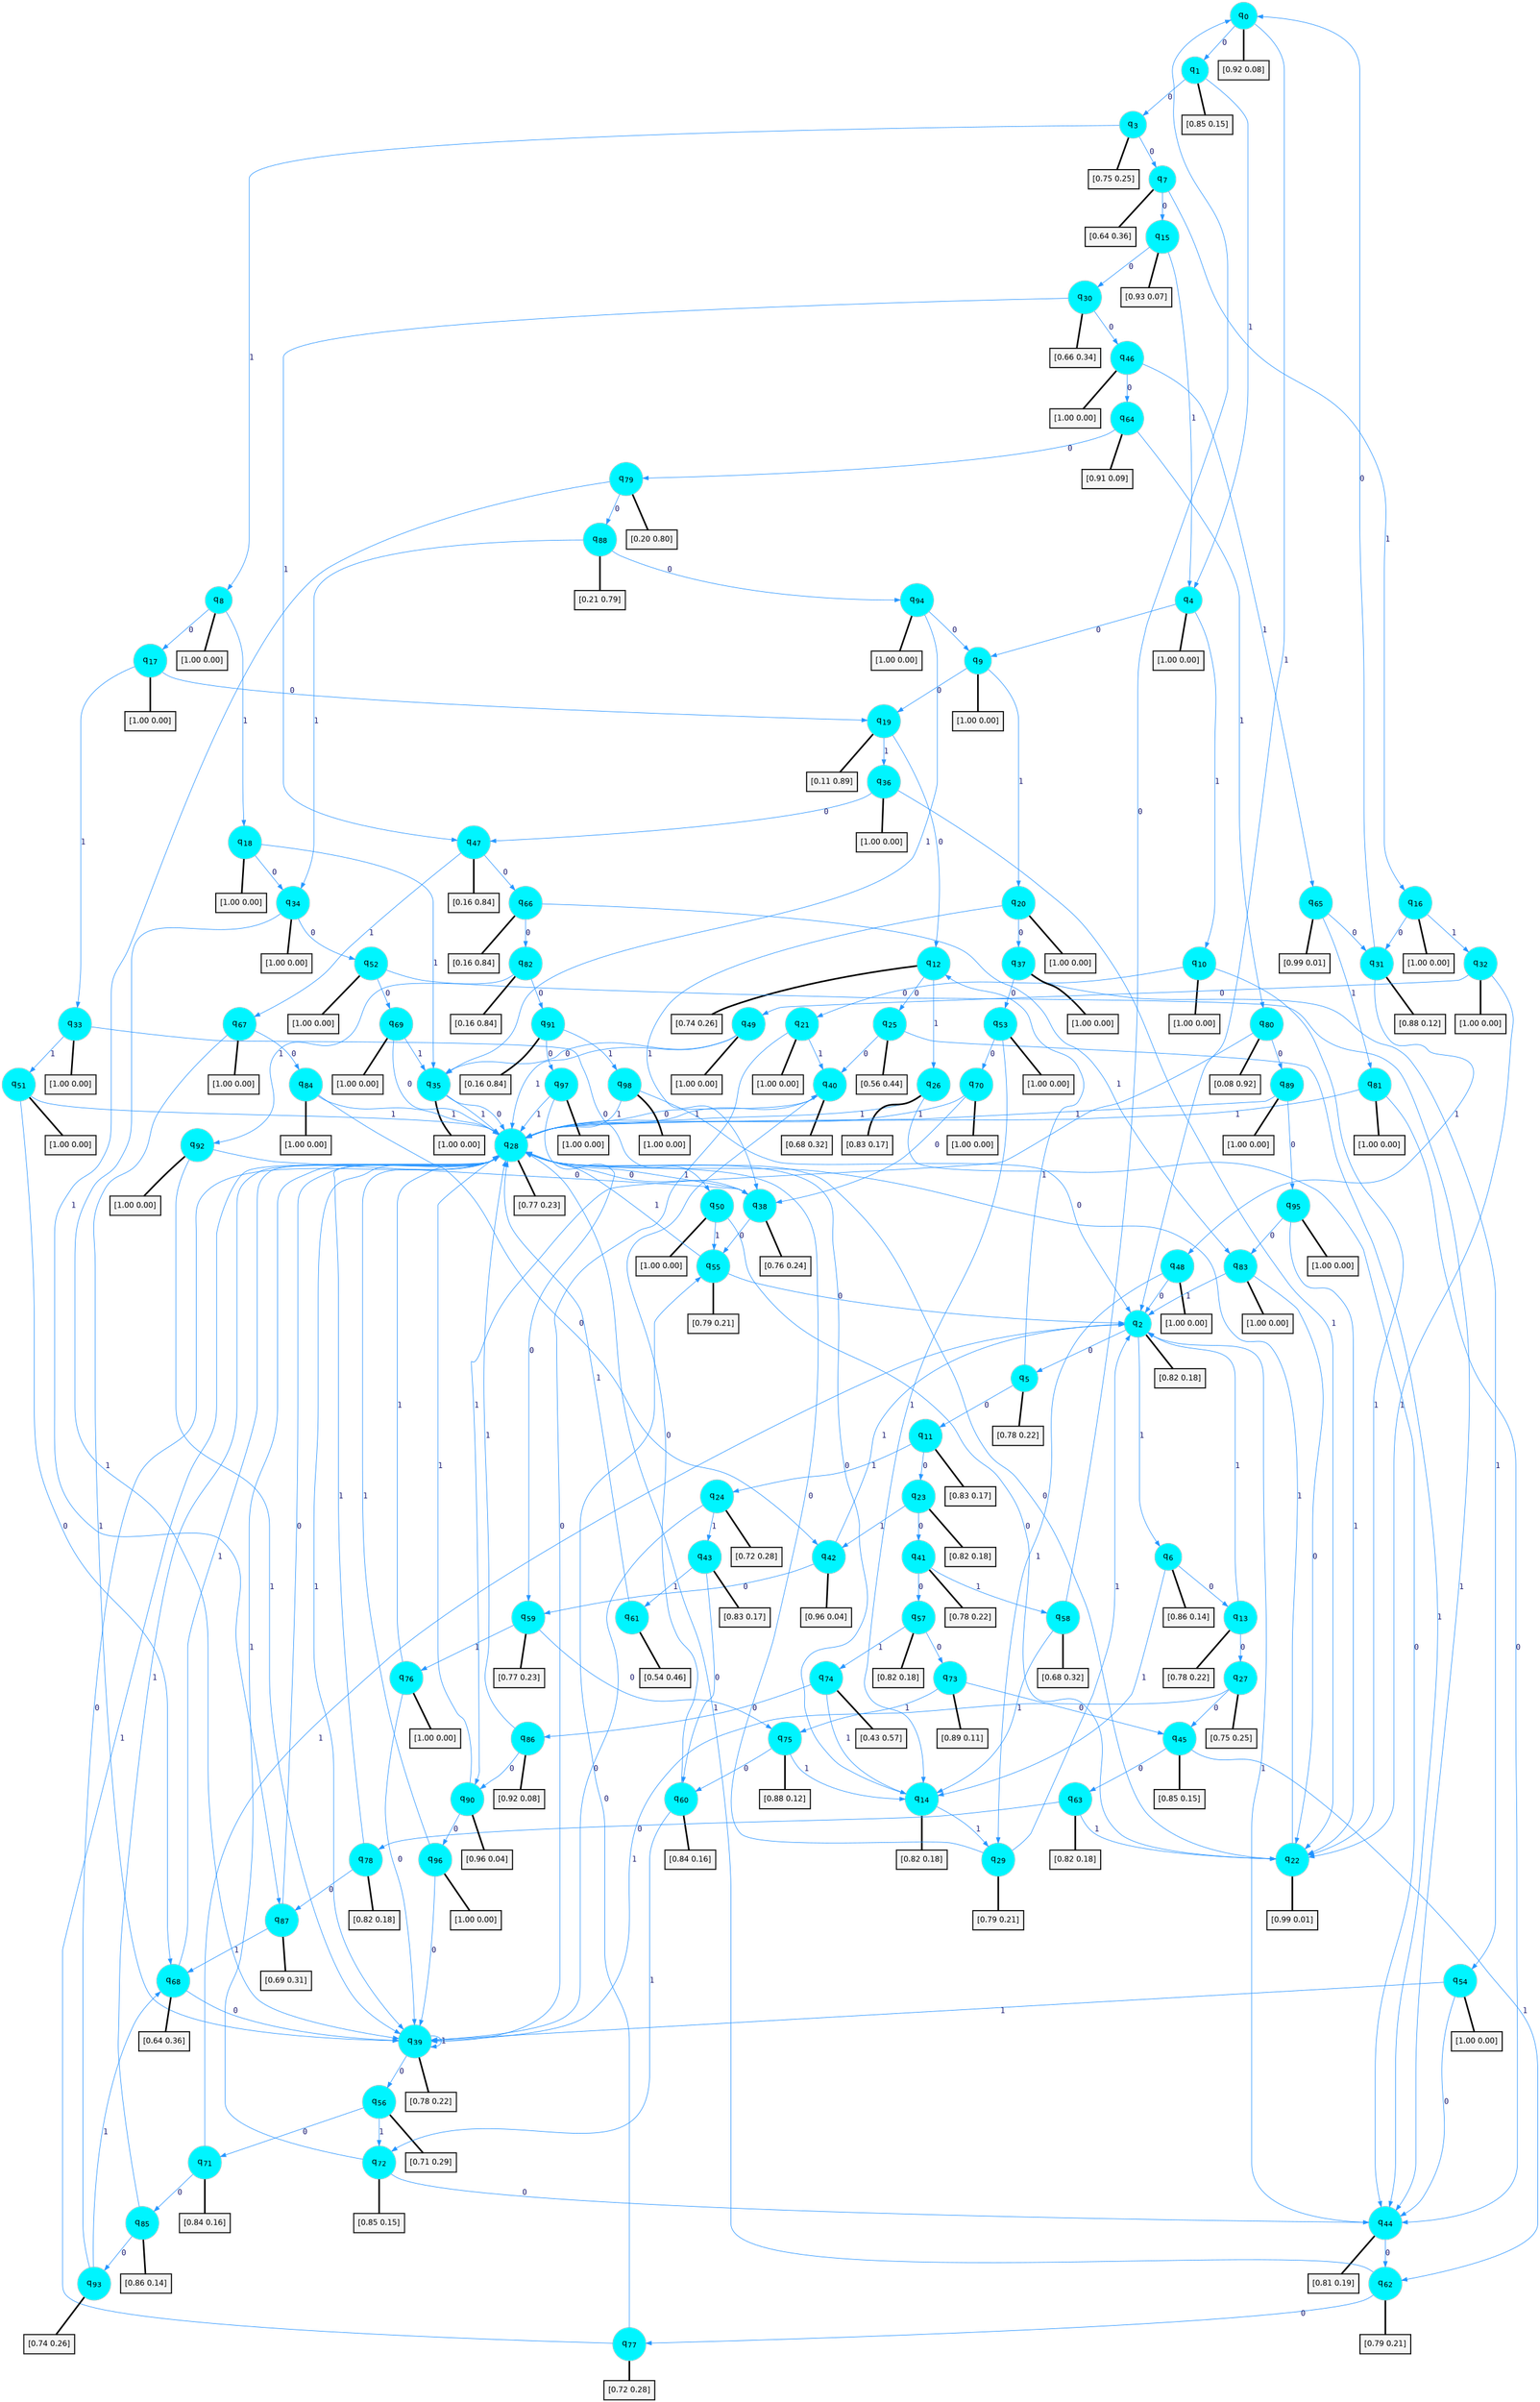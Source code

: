 digraph G {
graph [
bgcolor=transparent, dpi=300, rankdir=TD, size="40,25"];
node [
color=gray, fillcolor=turquoise1, fontcolor=black, fontname=Helvetica, fontsize=16, fontweight=bold, shape=circle, style=filled];
edge [
arrowsize=1, color=dodgerblue1, fontcolor=midnightblue, fontname=courier, fontweight=bold, penwidth=1, style=solid, weight=20];
0[label=<q<SUB>0</SUB>>];
1[label=<q<SUB>1</SUB>>];
2[label=<q<SUB>2</SUB>>];
3[label=<q<SUB>3</SUB>>];
4[label=<q<SUB>4</SUB>>];
5[label=<q<SUB>5</SUB>>];
6[label=<q<SUB>6</SUB>>];
7[label=<q<SUB>7</SUB>>];
8[label=<q<SUB>8</SUB>>];
9[label=<q<SUB>9</SUB>>];
10[label=<q<SUB>10</SUB>>];
11[label=<q<SUB>11</SUB>>];
12[label=<q<SUB>12</SUB>>];
13[label=<q<SUB>13</SUB>>];
14[label=<q<SUB>14</SUB>>];
15[label=<q<SUB>15</SUB>>];
16[label=<q<SUB>16</SUB>>];
17[label=<q<SUB>17</SUB>>];
18[label=<q<SUB>18</SUB>>];
19[label=<q<SUB>19</SUB>>];
20[label=<q<SUB>20</SUB>>];
21[label=<q<SUB>21</SUB>>];
22[label=<q<SUB>22</SUB>>];
23[label=<q<SUB>23</SUB>>];
24[label=<q<SUB>24</SUB>>];
25[label=<q<SUB>25</SUB>>];
26[label=<q<SUB>26</SUB>>];
27[label=<q<SUB>27</SUB>>];
28[label=<q<SUB>28</SUB>>];
29[label=<q<SUB>29</SUB>>];
30[label=<q<SUB>30</SUB>>];
31[label=<q<SUB>31</SUB>>];
32[label=<q<SUB>32</SUB>>];
33[label=<q<SUB>33</SUB>>];
34[label=<q<SUB>34</SUB>>];
35[label=<q<SUB>35</SUB>>];
36[label=<q<SUB>36</SUB>>];
37[label=<q<SUB>37</SUB>>];
38[label=<q<SUB>38</SUB>>];
39[label=<q<SUB>39</SUB>>];
40[label=<q<SUB>40</SUB>>];
41[label=<q<SUB>41</SUB>>];
42[label=<q<SUB>42</SUB>>];
43[label=<q<SUB>43</SUB>>];
44[label=<q<SUB>44</SUB>>];
45[label=<q<SUB>45</SUB>>];
46[label=<q<SUB>46</SUB>>];
47[label=<q<SUB>47</SUB>>];
48[label=<q<SUB>48</SUB>>];
49[label=<q<SUB>49</SUB>>];
50[label=<q<SUB>50</SUB>>];
51[label=<q<SUB>51</SUB>>];
52[label=<q<SUB>52</SUB>>];
53[label=<q<SUB>53</SUB>>];
54[label=<q<SUB>54</SUB>>];
55[label=<q<SUB>55</SUB>>];
56[label=<q<SUB>56</SUB>>];
57[label=<q<SUB>57</SUB>>];
58[label=<q<SUB>58</SUB>>];
59[label=<q<SUB>59</SUB>>];
60[label=<q<SUB>60</SUB>>];
61[label=<q<SUB>61</SUB>>];
62[label=<q<SUB>62</SUB>>];
63[label=<q<SUB>63</SUB>>];
64[label=<q<SUB>64</SUB>>];
65[label=<q<SUB>65</SUB>>];
66[label=<q<SUB>66</SUB>>];
67[label=<q<SUB>67</SUB>>];
68[label=<q<SUB>68</SUB>>];
69[label=<q<SUB>69</SUB>>];
70[label=<q<SUB>70</SUB>>];
71[label=<q<SUB>71</SUB>>];
72[label=<q<SUB>72</SUB>>];
73[label=<q<SUB>73</SUB>>];
74[label=<q<SUB>74</SUB>>];
75[label=<q<SUB>75</SUB>>];
76[label=<q<SUB>76</SUB>>];
77[label=<q<SUB>77</SUB>>];
78[label=<q<SUB>78</SUB>>];
79[label=<q<SUB>79</SUB>>];
80[label=<q<SUB>80</SUB>>];
81[label=<q<SUB>81</SUB>>];
82[label=<q<SUB>82</SUB>>];
83[label=<q<SUB>83</SUB>>];
84[label=<q<SUB>84</SUB>>];
85[label=<q<SUB>85</SUB>>];
86[label=<q<SUB>86</SUB>>];
87[label=<q<SUB>87</SUB>>];
88[label=<q<SUB>88</SUB>>];
89[label=<q<SUB>89</SUB>>];
90[label=<q<SUB>90</SUB>>];
91[label=<q<SUB>91</SUB>>];
92[label=<q<SUB>92</SUB>>];
93[label=<q<SUB>93</SUB>>];
94[label=<q<SUB>94</SUB>>];
95[label=<q<SUB>95</SUB>>];
96[label=<q<SUB>96</SUB>>];
97[label=<q<SUB>97</SUB>>];
98[label=<q<SUB>98</SUB>>];
99[label="[0.92 0.08]", shape=box,fontcolor=black, fontname=Helvetica, fontsize=14, penwidth=2, fillcolor=whitesmoke,color=black];
100[label="[0.85 0.15]", shape=box,fontcolor=black, fontname=Helvetica, fontsize=14, penwidth=2, fillcolor=whitesmoke,color=black];
101[label="[0.82 0.18]", shape=box,fontcolor=black, fontname=Helvetica, fontsize=14, penwidth=2, fillcolor=whitesmoke,color=black];
102[label="[0.75 0.25]", shape=box,fontcolor=black, fontname=Helvetica, fontsize=14, penwidth=2, fillcolor=whitesmoke,color=black];
103[label="[1.00 0.00]", shape=box,fontcolor=black, fontname=Helvetica, fontsize=14, penwidth=2, fillcolor=whitesmoke,color=black];
104[label="[0.78 0.22]", shape=box,fontcolor=black, fontname=Helvetica, fontsize=14, penwidth=2, fillcolor=whitesmoke,color=black];
105[label="[0.86 0.14]", shape=box,fontcolor=black, fontname=Helvetica, fontsize=14, penwidth=2, fillcolor=whitesmoke,color=black];
106[label="[0.64 0.36]", shape=box,fontcolor=black, fontname=Helvetica, fontsize=14, penwidth=2, fillcolor=whitesmoke,color=black];
107[label="[1.00 0.00]", shape=box,fontcolor=black, fontname=Helvetica, fontsize=14, penwidth=2, fillcolor=whitesmoke,color=black];
108[label="[1.00 0.00]", shape=box,fontcolor=black, fontname=Helvetica, fontsize=14, penwidth=2, fillcolor=whitesmoke,color=black];
109[label="[1.00 0.00]", shape=box,fontcolor=black, fontname=Helvetica, fontsize=14, penwidth=2, fillcolor=whitesmoke,color=black];
110[label="[0.83 0.17]", shape=box,fontcolor=black, fontname=Helvetica, fontsize=14, penwidth=2, fillcolor=whitesmoke,color=black];
111[label="[0.74 0.26]", shape=box,fontcolor=black, fontname=Helvetica, fontsize=14, penwidth=2, fillcolor=whitesmoke,color=black];
112[label="[0.78 0.22]", shape=box,fontcolor=black, fontname=Helvetica, fontsize=14, penwidth=2, fillcolor=whitesmoke,color=black];
113[label="[0.82 0.18]", shape=box,fontcolor=black, fontname=Helvetica, fontsize=14, penwidth=2, fillcolor=whitesmoke,color=black];
114[label="[0.93 0.07]", shape=box,fontcolor=black, fontname=Helvetica, fontsize=14, penwidth=2, fillcolor=whitesmoke,color=black];
115[label="[1.00 0.00]", shape=box,fontcolor=black, fontname=Helvetica, fontsize=14, penwidth=2, fillcolor=whitesmoke,color=black];
116[label="[1.00 0.00]", shape=box,fontcolor=black, fontname=Helvetica, fontsize=14, penwidth=2, fillcolor=whitesmoke,color=black];
117[label="[1.00 0.00]", shape=box,fontcolor=black, fontname=Helvetica, fontsize=14, penwidth=2, fillcolor=whitesmoke,color=black];
118[label="[0.11 0.89]", shape=box,fontcolor=black, fontname=Helvetica, fontsize=14, penwidth=2, fillcolor=whitesmoke,color=black];
119[label="[1.00 0.00]", shape=box,fontcolor=black, fontname=Helvetica, fontsize=14, penwidth=2, fillcolor=whitesmoke,color=black];
120[label="[1.00 0.00]", shape=box,fontcolor=black, fontname=Helvetica, fontsize=14, penwidth=2, fillcolor=whitesmoke,color=black];
121[label="[0.99 0.01]", shape=box,fontcolor=black, fontname=Helvetica, fontsize=14, penwidth=2, fillcolor=whitesmoke,color=black];
122[label="[0.82 0.18]", shape=box,fontcolor=black, fontname=Helvetica, fontsize=14, penwidth=2, fillcolor=whitesmoke,color=black];
123[label="[0.72 0.28]", shape=box,fontcolor=black, fontname=Helvetica, fontsize=14, penwidth=2, fillcolor=whitesmoke,color=black];
124[label="[0.56 0.44]", shape=box,fontcolor=black, fontname=Helvetica, fontsize=14, penwidth=2, fillcolor=whitesmoke,color=black];
125[label="[0.83 0.17]", shape=box,fontcolor=black, fontname=Helvetica, fontsize=14, penwidth=2, fillcolor=whitesmoke,color=black];
126[label="[0.75 0.25]", shape=box,fontcolor=black, fontname=Helvetica, fontsize=14, penwidth=2, fillcolor=whitesmoke,color=black];
127[label="[0.77 0.23]", shape=box,fontcolor=black, fontname=Helvetica, fontsize=14, penwidth=2, fillcolor=whitesmoke,color=black];
128[label="[0.79 0.21]", shape=box,fontcolor=black, fontname=Helvetica, fontsize=14, penwidth=2, fillcolor=whitesmoke,color=black];
129[label="[0.66 0.34]", shape=box,fontcolor=black, fontname=Helvetica, fontsize=14, penwidth=2, fillcolor=whitesmoke,color=black];
130[label="[0.88 0.12]", shape=box,fontcolor=black, fontname=Helvetica, fontsize=14, penwidth=2, fillcolor=whitesmoke,color=black];
131[label="[1.00 0.00]", shape=box,fontcolor=black, fontname=Helvetica, fontsize=14, penwidth=2, fillcolor=whitesmoke,color=black];
132[label="[1.00 0.00]", shape=box,fontcolor=black, fontname=Helvetica, fontsize=14, penwidth=2, fillcolor=whitesmoke,color=black];
133[label="[1.00 0.00]", shape=box,fontcolor=black, fontname=Helvetica, fontsize=14, penwidth=2, fillcolor=whitesmoke,color=black];
134[label="[1.00 0.00]", shape=box,fontcolor=black, fontname=Helvetica, fontsize=14, penwidth=2, fillcolor=whitesmoke,color=black];
135[label="[1.00 0.00]", shape=box,fontcolor=black, fontname=Helvetica, fontsize=14, penwidth=2, fillcolor=whitesmoke,color=black];
136[label="[1.00 0.00]", shape=box,fontcolor=black, fontname=Helvetica, fontsize=14, penwidth=2, fillcolor=whitesmoke,color=black];
137[label="[0.76 0.24]", shape=box,fontcolor=black, fontname=Helvetica, fontsize=14, penwidth=2, fillcolor=whitesmoke,color=black];
138[label="[0.78 0.22]", shape=box,fontcolor=black, fontname=Helvetica, fontsize=14, penwidth=2, fillcolor=whitesmoke,color=black];
139[label="[0.68 0.32]", shape=box,fontcolor=black, fontname=Helvetica, fontsize=14, penwidth=2, fillcolor=whitesmoke,color=black];
140[label="[0.78 0.22]", shape=box,fontcolor=black, fontname=Helvetica, fontsize=14, penwidth=2, fillcolor=whitesmoke,color=black];
141[label="[0.96 0.04]", shape=box,fontcolor=black, fontname=Helvetica, fontsize=14, penwidth=2, fillcolor=whitesmoke,color=black];
142[label="[0.83 0.17]", shape=box,fontcolor=black, fontname=Helvetica, fontsize=14, penwidth=2, fillcolor=whitesmoke,color=black];
143[label="[0.81 0.19]", shape=box,fontcolor=black, fontname=Helvetica, fontsize=14, penwidth=2, fillcolor=whitesmoke,color=black];
144[label="[0.85 0.15]", shape=box,fontcolor=black, fontname=Helvetica, fontsize=14, penwidth=2, fillcolor=whitesmoke,color=black];
145[label="[1.00 0.00]", shape=box,fontcolor=black, fontname=Helvetica, fontsize=14, penwidth=2, fillcolor=whitesmoke,color=black];
146[label="[0.16 0.84]", shape=box,fontcolor=black, fontname=Helvetica, fontsize=14, penwidth=2, fillcolor=whitesmoke,color=black];
147[label="[1.00 0.00]", shape=box,fontcolor=black, fontname=Helvetica, fontsize=14, penwidth=2, fillcolor=whitesmoke,color=black];
148[label="[1.00 0.00]", shape=box,fontcolor=black, fontname=Helvetica, fontsize=14, penwidth=2, fillcolor=whitesmoke,color=black];
149[label="[1.00 0.00]", shape=box,fontcolor=black, fontname=Helvetica, fontsize=14, penwidth=2, fillcolor=whitesmoke,color=black];
150[label="[1.00 0.00]", shape=box,fontcolor=black, fontname=Helvetica, fontsize=14, penwidth=2, fillcolor=whitesmoke,color=black];
151[label="[1.00 0.00]", shape=box,fontcolor=black, fontname=Helvetica, fontsize=14, penwidth=2, fillcolor=whitesmoke,color=black];
152[label="[1.00 0.00]", shape=box,fontcolor=black, fontname=Helvetica, fontsize=14, penwidth=2, fillcolor=whitesmoke,color=black];
153[label="[1.00 0.00]", shape=box,fontcolor=black, fontname=Helvetica, fontsize=14, penwidth=2, fillcolor=whitesmoke,color=black];
154[label="[0.79 0.21]", shape=box,fontcolor=black, fontname=Helvetica, fontsize=14, penwidth=2, fillcolor=whitesmoke,color=black];
155[label="[0.71 0.29]", shape=box,fontcolor=black, fontname=Helvetica, fontsize=14, penwidth=2, fillcolor=whitesmoke,color=black];
156[label="[0.82 0.18]", shape=box,fontcolor=black, fontname=Helvetica, fontsize=14, penwidth=2, fillcolor=whitesmoke,color=black];
157[label="[0.68 0.32]", shape=box,fontcolor=black, fontname=Helvetica, fontsize=14, penwidth=2, fillcolor=whitesmoke,color=black];
158[label="[0.77 0.23]", shape=box,fontcolor=black, fontname=Helvetica, fontsize=14, penwidth=2, fillcolor=whitesmoke,color=black];
159[label="[0.84 0.16]", shape=box,fontcolor=black, fontname=Helvetica, fontsize=14, penwidth=2, fillcolor=whitesmoke,color=black];
160[label="[0.54 0.46]", shape=box,fontcolor=black, fontname=Helvetica, fontsize=14, penwidth=2, fillcolor=whitesmoke,color=black];
161[label="[0.79 0.21]", shape=box,fontcolor=black, fontname=Helvetica, fontsize=14, penwidth=2, fillcolor=whitesmoke,color=black];
162[label="[0.82 0.18]", shape=box,fontcolor=black, fontname=Helvetica, fontsize=14, penwidth=2, fillcolor=whitesmoke,color=black];
163[label="[0.91 0.09]", shape=box,fontcolor=black, fontname=Helvetica, fontsize=14, penwidth=2, fillcolor=whitesmoke,color=black];
164[label="[0.99 0.01]", shape=box,fontcolor=black, fontname=Helvetica, fontsize=14, penwidth=2, fillcolor=whitesmoke,color=black];
165[label="[0.16 0.84]", shape=box,fontcolor=black, fontname=Helvetica, fontsize=14, penwidth=2, fillcolor=whitesmoke,color=black];
166[label="[1.00 0.00]", shape=box,fontcolor=black, fontname=Helvetica, fontsize=14, penwidth=2, fillcolor=whitesmoke,color=black];
167[label="[0.64 0.36]", shape=box,fontcolor=black, fontname=Helvetica, fontsize=14, penwidth=2, fillcolor=whitesmoke,color=black];
168[label="[1.00 0.00]", shape=box,fontcolor=black, fontname=Helvetica, fontsize=14, penwidth=2, fillcolor=whitesmoke,color=black];
169[label="[1.00 0.00]", shape=box,fontcolor=black, fontname=Helvetica, fontsize=14, penwidth=2, fillcolor=whitesmoke,color=black];
170[label="[0.84 0.16]", shape=box,fontcolor=black, fontname=Helvetica, fontsize=14, penwidth=2, fillcolor=whitesmoke,color=black];
171[label="[0.85 0.15]", shape=box,fontcolor=black, fontname=Helvetica, fontsize=14, penwidth=2, fillcolor=whitesmoke,color=black];
172[label="[0.89 0.11]", shape=box,fontcolor=black, fontname=Helvetica, fontsize=14, penwidth=2, fillcolor=whitesmoke,color=black];
173[label="[0.43 0.57]", shape=box,fontcolor=black, fontname=Helvetica, fontsize=14, penwidth=2, fillcolor=whitesmoke,color=black];
174[label="[0.88 0.12]", shape=box,fontcolor=black, fontname=Helvetica, fontsize=14, penwidth=2, fillcolor=whitesmoke,color=black];
175[label="[1.00 0.00]", shape=box,fontcolor=black, fontname=Helvetica, fontsize=14, penwidth=2, fillcolor=whitesmoke,color=black];
176[label="[0.72 0.28]", shape=box,fontcolor=black, fontname=Helvetica, fontsize=14, penwidth=2, fillcolor=whitesmoke,color=black];
177[label="[0.82 0.18]", shape=box,fontcolor=black, fontname=Helvetica, fontsize=14, penwidth=2, fillcolor=whitesmoke,color=black];
178[label="[0.20 0.80]", shape=box,fontcolor=black, fontname=Helvetica, fontsize=14, penwidth=2, fillcolor=whitesmoke,color=black];
179[label="[0.08 0.92]", shape=box,fontcolor=black, fontname=Helvetica, fontsize=14, penwidth=2, fillcolor=whitesmoke,color=black];
180[label="[1.00 0.00]", shape=box,fontcolor=black, fontname=Helvetica, fontsize=14, penwidth=2, fillcolor=whitesmoke,color=black];
181[label="[0.16 0.84]", shape=box,fontcolor=black, fontname=Helvetica, fontsize=14, penwidth=2, fillcolor=whitesmoke,color=black];
182[label="[1.00 0.00]", shape=box,fontcolor=black, fontname=Helvetica, fontsize=14, penwidth=2, fillcolor=whitesmoke,color=black];
183[label="[1.00 0.00]", shape=box,fontcolor=black, fontname=Helvetica, fontsize=14, penwidth=2, fillcolor=whitesmoke,color=black];
184[label="[0.86 0.14]", shape=box,fontcolor=black, fontname=Helvetica, fontsize=14, penwidth=2, fillcolor=whitesmoke,color=black];
185[label="[0.92 0.08]", shape=box,fontcolor=black, fontname=Helvetica, fontsize=14, penwidth=2, fillcolor=whitesmoke,color=black];
186[label="[0.69 0.31]", shape=box,fontcolor=black, fontname=Helvetica, fontsize=14, penwidth=2, fillcolor=whitesmoke,color=black];
187[label="[0.21 0.79]", shape=box,fontcolor=black, fontname=Helvetica, fontsize=14, penwidth=2, fillcolor=whitesmoke,color=black];
188[label="[1.00 0.00]", shape=box,fontcolor=black, fontname=Helvetica, fontsize=14, penwidth=2, fillcolor=whitesmoke,color=black];
189[label="[0.96 0.04]", shape=box,fontcolor=black, fontname=Helvetica, fontsize=14, penwidth=2, fillcolor=whitesmoke,color=black];
190[label="[0.16 0.84]", shape=box,fontcolor=black, fontname=Helvetica, fontsize=14, penwidth=2, fillcolor=whitesmoke,color=black];
191[label="[1.00 0.00]", shape=box,fontcolor=black, fontname=Helvetica, fontsize=14, penwidth=2, fillcolor=whitesmoke,color=black];
192[label="[0.74 0.26]", shape=box,fontcolor=black, fontname=Helvetica, fontsize=14, penwidth=2, fillcolor=whitesmoke,color=black];
193[label="[1.00 0.00]", shape=box,fontcolor=black, fontname=Helvetica, fontsize=14, penwidth=2, fillcolor=whitesmoke,color=black];
194[label="[1.00 0.00]", shape=box,fontcolor=black, fontname=Helvetica, fontsize=14, penwidth=2, fillcolor=whitesmoke,color=black];
195[label="[1.00 0.00]", shape=box,fontcolor=black, fontname=Helvetica, fontsize=14, penwidth=2, fillcolor=whitesmoke,color=black];
196[label="[1.00 0.00]", shape=box,fontcolor=black, fontname=Helvetica, fontsize=14, penwidth=2, fillcolor=whitesmoke,color=black];
197[label="[1.00 0.00]", shape=box,fontcolor=black, fontname=Helvetica, fontsize=14, penwidth=2, fillcolor=whitesmoke,color=black];
0->1 [label=0];
0->2 [label=1];
0->99 [arrowhead=none, penwidth=3,color=black];
1->3 [label=0];
1->4 [label=1];
1->100 [arrowhead=none, penwidth=3,color=black];
2->5 [label=0];
2->6 [label=1];
2->101 [arrowhead=none, penwidth=3,color=black];
3->7 [label=0];
3->8 [label=1];
3->102 [arrowhead=none, penwidth=3,color=black];
4->9 [label=0];
4->10 [label=1];
4->103 [arrowhead=none, penwidth=3,color=black];
5->11 [label=0];
5->12 [label=1];
5->104 [arrowhead=none, penwidth=3,color=black];
6->13 [label=0];
6->14 [label=1];
6->105 [arrowhead=none, penwidth=3,color=black];
7->15 [label=0];
7->16 [label=1];
7->106 [arrowhead=none, penwidth=3,color=black];
8->17 [label=0];
8->18 [label=1];
8->107 [arrowhead=none, penwidth=3,color=black];
9->19 [label=0];
9->20 [label=1];
9->108 [arrowhead=none, penwidth=3,color=black];
10->21 [label=0];
10->22 [label=1];
10->109 [arrowhead=none, penwidth=3,color=black];
11->23 [label=0];
11->24 [label=1];
11->110 [arrowhead=none, penwidth=3,color=black];
12->25 [label=0];
12->26 [label=1];
12->111 [arrowhead=none, penwidth=3,color=black];
13->27 [label=0];
13->2 [label=1];
13->112 [arrowhead=none, penwidth=3,color=black];
14->28 [label=0];
14->29 [label=1];
14->113 [arrowhead=none, penwidth=3,color=black];
15->30 [label=0];
15->4 [label=1];
15->114 [arrowhead=none, penwidth=3,color=black];
16->31 [label=0];
16->32 [label=1];
16->115 [arrowhead=none, penwidth=3,color=black];
17->19 [label=0];
17->33 [label=1];
17->116 [arrowhead=none, penwidth=3,color=black];
18->34 [label=0];
18->35 [label=1];
18->117 [arrowhead=none, penwidth=3,color=black];
19->12 [label=0];
19->36 [label=1];
19->118 [arrowhead=none, penwidth=3,color=black];
20->37 [label=0];
20->38 [label=1];
20->119 [arrowhead=none, penwidth=3,color=black];
21->39 [label=0];
21->40 [label=1];
21->120 [arrowhead=none, penwidth=3,color=black];
22->28 [label=0];
22->28 [label=1];
22->121 [arrowhead=none, penwidth=3,color=black];
23->41 [label=0];
23->42 [label=1];
23->122 [arrowhead=none, penwidth=3,color=black];
24->39 [label=0];
24->43 [label=1];
24->123 [arrowhead=none, penwidth=3,color=black];
25->40 [label=0];
25->44 [label=1];
25->124 [arrowhead=none, penwidth=3,color=black];
26->44 [label=0];
26->28 [label=1];
26->125 [arrowhead=none, penwidth=3,color=black];
27->45 [label=0];
27->39 [label=1];
27->126 [arrowhead=none, penwidth=3,color=black];
28->38 [label=0];
28->39 [label=1];
28->127 [arrowhead=none, penwidth=3,color=black];
29->28 [label=0];
29->2 [label=1];
29->128 [arrowhead=none, penwidth=3,color=black];
30->46 [label=0];
30->47 [label=1];
30->129 [arrowhead=none, penwidth=3,color=black];
31->0 [label=0];
31->48 [label=1];
31->130 [arrowhead=none, penwidth=3,color=black];
32->49 [label=0];
32->22 [label=1];
32->131 [arrowhead=none, penwidth=3,color=black];
33->50 [label=0];
33->51 [label=1];
33->132 [arrowhead=none, penwidth=3,color=black];
34->52 [label=0];
34->39 [label=1];
34->133 [arrowhead=none, penwidth=3,color=black];
35->28 [label=0];
35->28 [label=1];
35->134 [arrowhead=none, penwidth=3,color=black];
36->47 [label=0];
36->22 [label=1];
36->135 [arrowhead=none, penwidth=3,color=black];
37->53 [label=0];
37->54 [label=1];
37->136 [arrowhead=none, penwidth=3,color=black];
38->55 [label=0];
38->28 [label=1];
38->137 [arrowhead=none, penwidth=3,color=black];
39->56 [label=0];
39->39 [label=1];
39->138 [arrowhead=none, penwidth=3,color=black];
40->28 [label=0];
40->28 [label=1];
40->139 [arrowhead=none, penwidth=3,color=black];
41->57 [label=0];
41->58 [label=1];
41->140 [arrowhead=none, penwidth=3,color=black];
42->59 [label=0];
42->2 [label=1];
42->141 [arrowhead=none, penwidth=3,color=black];
43->60 [label=0];
43->61 [label=1];
43->142 [arrowhead=none, penwidth=3,color=black];
44->62 [label=0];
44->2 [label=1];
44->143 [arrowhead=none, penwidth=3,color=black];
45->63 [label=0];
45->62 [label=1];
45->144 [arrowhead=none, penwidth=3,color=black];
46->64 [label=0];
46->65 [label=1];
46->145 [arrowhead=none, penwidth=3,color=black];
47->66 [label=0];
47->67 [label=1];
47->146 [arrowhead=none, penwidth=3,color=black];
48->2 [label=0];
48->29 [label=1];
48->147 [arrowhead=none, penwidth=3,color=black];
49->35 [label=0];
49->28 [label=1];
49->148 [arrowhead=none, penwidth=3,color=black];
50->22 [label=0];
50->55 [label=1];
50->149 [arrowhead=none, penwidth=3,color=black];
51->68 [label=0];
51->28 [label=1];
51->150 [arrowhead=none, penwidth=3,color=black];
52->69 [label=0];
52->44 [label=1];
52->151 [arrowhead=none, penwidth=3,color=black];
53->70 [label=0];
53->14 [label=1];
53->152 [arrowhead=none, penwidth=3,color=black];
54->44 [label=0];
54->39 [label=1];
54->153 [arrowhead=none, penwidth=3,color=black];
55->2 [label=0];
55->28 [label=1];
55->154 [arrowhead=none, penwidth=3,color=black];
56->71 [label=0];
56->72 [label=1];
56->155 [arrowhead=none, penwidth=3,color=black];
57->73 [label=0];
57->74 [label=1];
57->156 [arrowhead=none, penwidth=3,color=black];
58->0 [label=0];
58->14 [label=1];
58->157 [arrowhead=none, penwidth=3,color=black];
59->75 [label=0];
59->76 [label=1];
59->158 [arrowhead=none, penwidth=3,color=black];
60->40 [label=0];
60->72 [label=1];
60->159 [arrowhead=none, penwidth=3,color=black];
61->28 [label=1];
61->160 [arrowhead=none, penwidth=3,color=black];
62->77 [label=0];
62->28 [label=1];
62->161 [arrowhead=none, penwidth=3,color=black];
63->78 [label=0];
63->22 [label=1];
63->162 [arrowhead=none, penwidth=3,color=black];
64->79 [label=0];
64->80 [label=1];
64->163 [arrowhead=none, penwidth=3,color=black];
65->31 [label=0];
65->81 [label=1];
65->164 [arrowhead=none, penwidth=3,color=black];
66->82 [label=0];
66->83 [label=1];
66->165 [arrowhead=none, penwidth=3,color=black];
67->84 [label=0];
67->39 [label=1];
67->166 [arrowhead=none, penwidth=3,color=black];
68->39 [label=0];
68->28 [label=1];
68->167 [arrowhead=none, penwidth=3,color=black];
69->28 [label=0];
69->35 [label=1];
69->168 [arrowhead=none, penwidth=3,color=black];
70->38 [label=0];
70->28 [label=1];
70->169 [arrowhead=none, penwidth=3,color=black];
71->85 [label=0];
71->2 [label=1];
71->170 [arrowhead=none, penwidth=3,color=black];
72->44 [label=0];
72->28 [label=1];
72->171 [arrowhead=none, penwidth=3,color=black];
73->45 [label=0];
73->75 [label=1];
73->172 [arrowhead=none, penwidth=3,color=black];
74->86 [label=0];
74->14 [label=1];
74->173 [arrowhead=none, penwidth=3,color=black];
75->60 [label=0];
75->14 [label=1];
75->174 [arrowhead=none, penwidth=3,color=black];
76->39 [label=0];
76->28 [label=1];
76->175 [arrowhead=none, penwidth=3,color=black];
77->55 [label=0];
77->28 [label=1];
77->176 [arrowhead=none, penwidth=3,color=black];
78->87 [label=0];
78->28 [label=1];
78->177 [arrowhead=none, penwidth=3,color=black];
79->88 [label=0];
79->87 [label=1];
79->178 [arrowhead=none, penwidth=3,color=black];
80->89 [label=0];
80->90 [label=1];
80->179 [arrowhead=none, penwidth=3,color=black];
81->44 [label=0];
81->28 [label=1];
81->180 [arrowhead=none, penwidth=3,color=black];
82->91 [label=0];
82->92 [label=1];
82->181 [arrowhead=none, penwidth=3,color=black];
83->22 [label=0];
83->2 [label=1];
83->182 [arrowhead=none, penwidth=3,color=black];
84->42 [label=0];
84->28 [label=1];
84->183 [arrowhead=none, penwidth=3,color=black];
85->93 [label=0];
85->28 [label=1];
85->184 [arrowhead=none, penwidth=3,color=black];
86->90 [label=0];
86->28 [label=1];
86->185 [arrowhead=none, penwidth=3,color=black];
87->28 [label=0];
87->68 [label=1];
87->186 [arrowhead=none, penwidth=3,color=black];
88->94 [label=0];
88->34 [label=1];
88->187 [arrowhead=none, penwidth=3,color=black];
89->95 [label=0];
89->28 [label=1];
89->188 [arrowhead=none, penwidth=3,color=black];
90->96 [label=0];
90->28 [label=1];
90->189 [arrowhead=none, penwidth=3,color=black];
91->97 [label=0];
91->98 [label=1];
91->190 [arrowhead=none, penwidth=3,color=black];
92->38 [label=0];
92->39 [label=1];
92->191 [arrowhead=none, penwidth=3,color=black];
93->28 [label=0];
93->68 [label=1];
93->192 [arrowhead=none, penwidth=3,color=black];
94->9 [label=0];
94->35 [label=1];
94->193 [arrowhead=none, penwidth=3,color=black];
95->83 [label=0];
95->22 [label=1];
95->194 [arrowhead=none, penwidth=3,color=black];
96->39 [label=0];
96->28 [label=1];
96->195 [arrowhead=none, penwidth=3,color=black];
97->59 [label=0];
97->28 [label=1];
97->196 [arrowhead=none, penwidth=3,color=black];
98->2 [label=0];
98->28 [label=1];
98->197 [arrowhead=none, penwidth=3,color=black];
}
